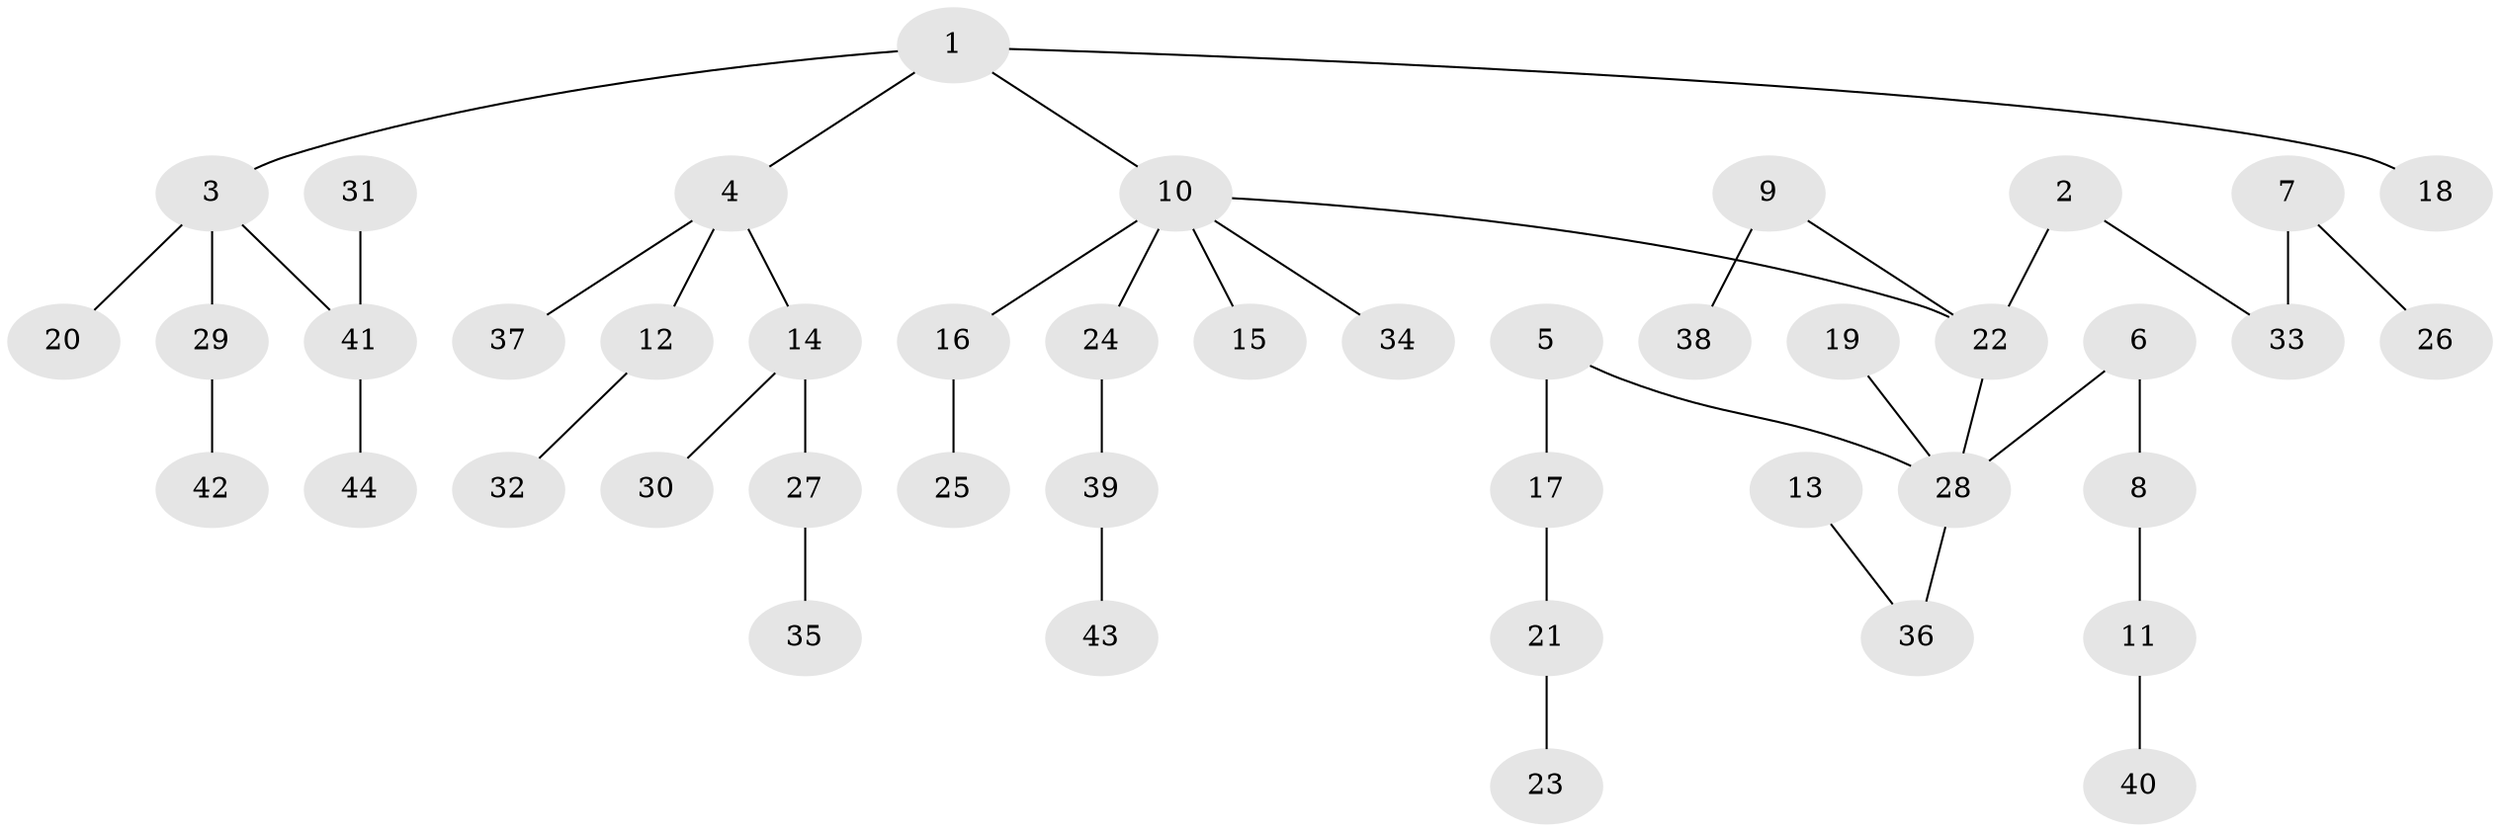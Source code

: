 // original degree distribution, {7: 0.022727272727272728, 3: 0.18181818181818182, 5: 0.011363636363636364, 4: 0.056818181818181816, 1: 0.4659090909090909, 2: 0.26136363636363635}
// Generated by graph-tools (version 1.1) at 2025/02/03/09/25 03:02:16]
// undirected, 44 vertices, 43 edges
graph export_dot {
graph [start="1"]
  node [color=gray90,style=filled];
  1;
  2;
  3;
  4;
  5;
  6;
  7;
  8;
  9;
  10;
  11;
  12;
  13;
  14;
  15;
  16;
  17;
  18;
  19;
  20;
  21;
  22;
  23;
  24;
  25;
  26;
  27;
  28;
  29;
  30;
  31;
  32;
  33;
  34;
  35;
  36;
  37;
  38;
  39;
  40;
  41;
  42;
  43;
  44;
  1 -- 3 [weight=1.0];
  1 -- 4 [weight=1.0];
  1 -- 10 [weight=1.0];
  1 -- 18 [weight=1.0];
  2 -- 22 [weight=1.0];
  2 -- 33 [weight=1.0];
  3 -- 20 [weight=1.0];
  3 -- 29 [weight=1.0];
  3 -- 41 [weight=1.0];
  4 -- 12 [weight=1.0];
  4 -- 14 [weight=1.0];
  4 -- 37 [weight=1.0];
  5 -- 17 [weight=1.0];
  5 -- 28 [weight=1.0];
  6 -- 8 [weight=1.0];
  6 -- 28 [weight=1.0];
  7 -- 26 [weight=1.0];
  7 -- 33 [weight=1.0];
  8 -- 11 [weight=1.0];
  9 -- 22 [weight=1.0];
  9 -- 38 [weight=1.0];
  10 -- 15 [weight=1.0];
  10 -- 16 [weight=1.0];
  10 -- 22 [weight=1.0];
  10 -- 24 [weight=1.0];
  10 -- 34 [weight=1.0];
  11 -- 40 [weight=1.0];
  12 -- 32 [weight=1.0];
  13 -- 36 [weight=1.0];
  14 -- 27 [weight=1.0];
  14 -- 30 [weight=1.0];
  16 -- 25 [weight=1.0];
  17 -- 21 [weight=1.0];
  19 -- 28 [weight=1.0];
  21 -- 23 [weight=1.0];
  22 -- 28 [weight=1.0];
  24 -- 39 [weight=1.0];
  27 -- 35 [weight=1.0];
  28 -- 36 [weight=1.0];
  29 -- 42 [weight=1.0];
  31 -- 41 [weight=1.0];
  39 -- 43 [weight=1.0];
  41 -- 44 [weight=1.0];
}
